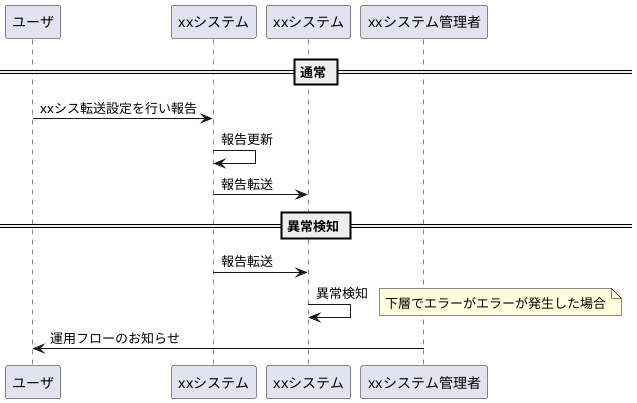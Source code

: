 @startuml xxシステム
participant ユーザ as U
participant xxシステム as AP 
participant xxシステム as SYS
participant xxシステム管理者 as SYSM

== 通常 ==
U -> AP: xxシス転送設定を行い報告
AP -> AP: 報告更新
AP -> SYS: 報告転送

== 異常検知 ==
AP -> SYS: 報告転送
SYS -> SYS: 異常検知
note right
下層でエラーがエラーが発生した場合
end note
SYSM -> U: 運用フローのお知らせ
@enduml
